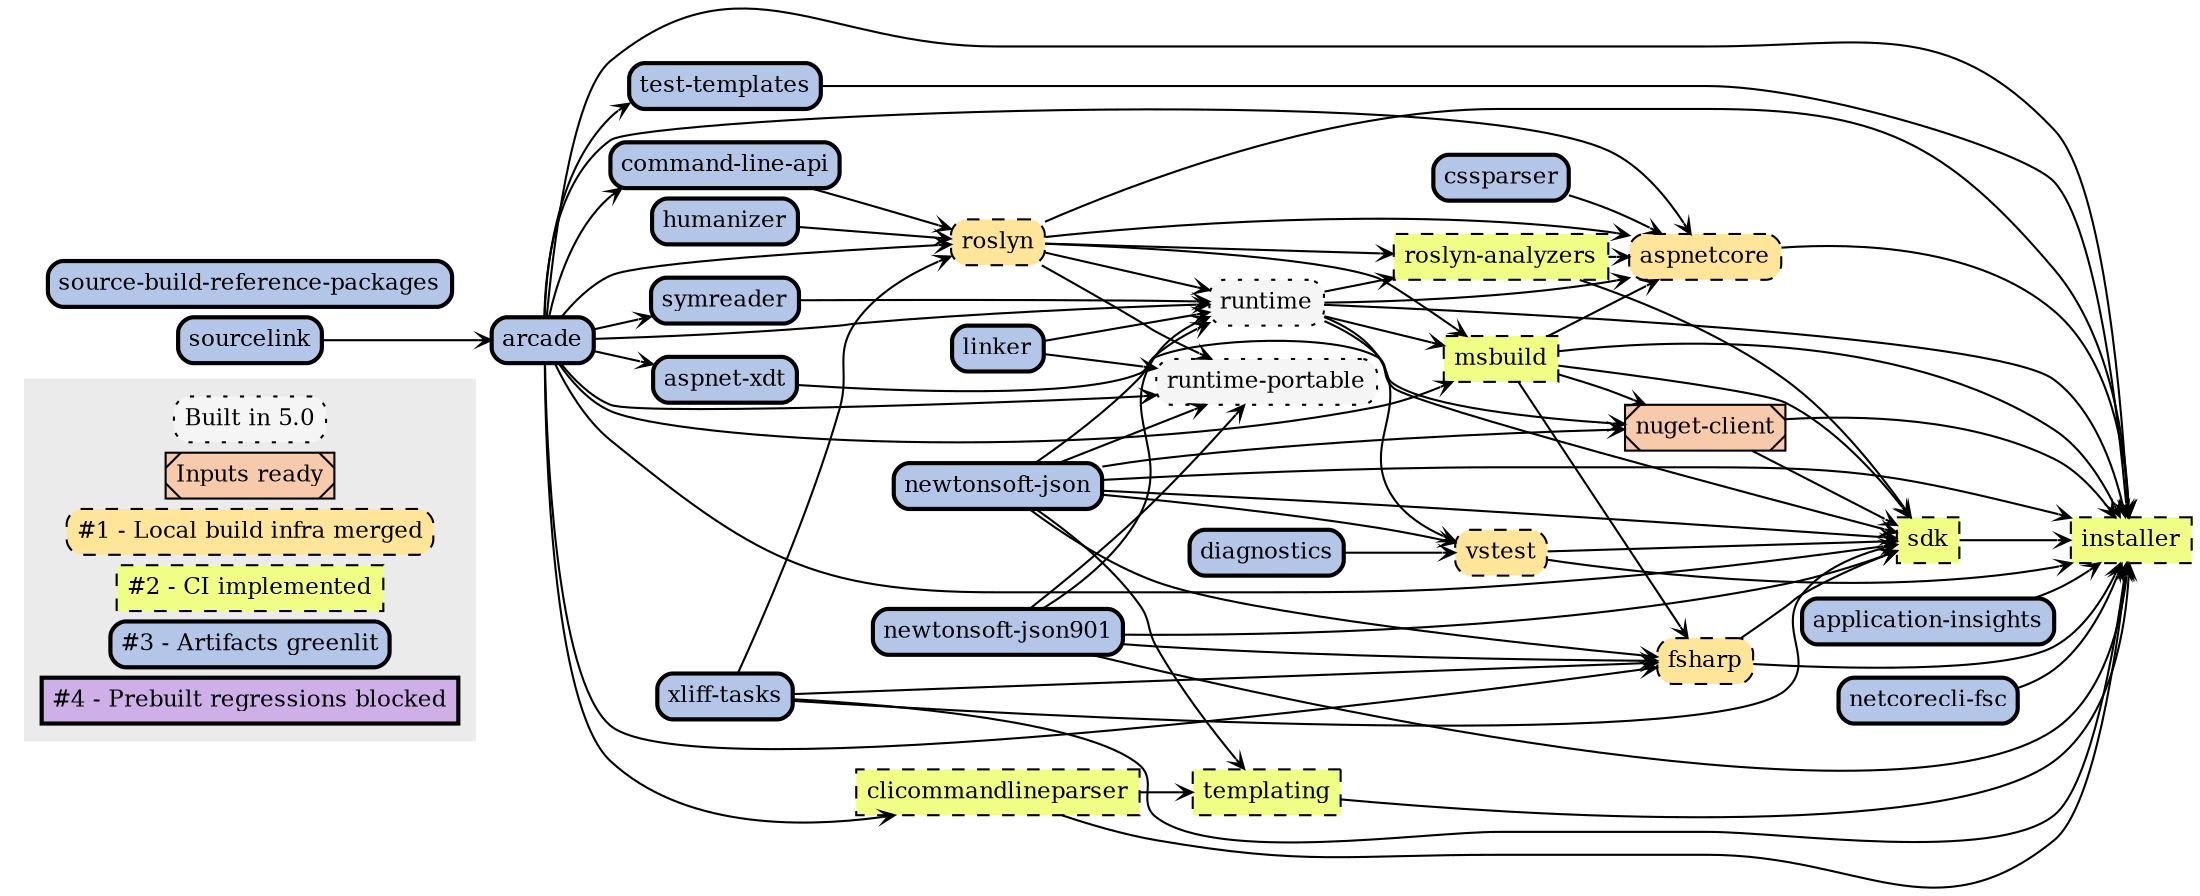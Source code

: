 // dot.exe implementation-plan-graph.dot -Tsvg -o implementation-plan-graph.svg

digraph {
node[
  shape=rect
  width=0 height=0 margin=0.07
  style=filled
  fontsize=11]
edge[
  penwidth=1
  arrowsize=0.6
  arrowhead=vee
  pencolor="#444444"]
rankdir=LR
nodesep=0.07
ranksep=0.08

node [fillcolor="#F5F5F5",style="dotted,filled,rounded",tooltip="Built"]
"pre0"[label="Built in 5.0"]
"runtime-portable"
"runtime"

node [fillcolor="#F7CAAC",style="filled,diagonals",tooltip="Inputs ready"]
"pre1"[label="Inputs ready"]
"nuget-client"

node [fillcolor="#FFE599",style="dashed,filled,rounded",tooltip="1"]
"s1"[label="#1 - Local build infra merged"]
"aspnetcore"
"fsharp"
"roslyn"
"vstest"

node [fillcolor="#F0FE86",style="dashed,filled",tooltip="2"]
"s2"[label="#2 - CI implemented"]
"clicommandlineparser"
"installer"
"msbuild"
"roslyn-analyzers"
"sdk"
"templating"

node [fillcolor="#B4C6E7",style="bold,filled,rounded",tooltip="3"]
"s3"[label="#3 - Artifacts greenlit"]
"application-insights"
"arcade"
"aspnet-xdt"
"command-line-api"
"cssparser"
"diagnostics"
"humanizer"
"linker"
"netcorecli-fsc"
"newtonsoft-json"
"newtonsoft-json901"
"source-build-reference-packages"
"sourcelink"
"symreader"
"test-templates"
"xliff-tasks"

node [fillcolor="#CFAFE7",style="bold,filled",tooltip="4"]
"s4"[label="#4 - Prebuilt regressions blocked"]

// Color all future nodes red. All nodes should be accounted for: red means they need a category.
node [fillcolor="#FF0000",style=filled]

subgraph clusterLegend {
  style=filled
  color="#ebebeb"
  "pre0" "pre1" "s1" "s2" "s3" "s4"
}

// Remaining text created by generate-graphviz.proj based on repos/*.proj:
"sourcelink" -> "arcade"
"arcade" -> "aspnet-xdt"
"arcade" -> "aspnetcore"
"cssparser" -> "aspnetcore"
"runtime" -> "aspnetcore"
"msbuild" -> "aspnetcore"
"roslyn" -> "aspnetcore"
"roslyn-analyzers" -> "aspnetcore"
"arcade" -> "clicommandlineparser"
"arcade" -> "command-line-api"
"arcade" -> "fsharp"
"msbuild" -> "fsharp"
"newtonsoft-json901" -> "fsharp"
"newtonsoft-json" -> "fsharp"
"xliff-tasks" -> "fsharp"
"application-insights" -> "installer"
"arcade" -> "installer"
"aspnetcore" -> "installer"
"clicommandlineparser" -> "installer"
"fsharp" -> "installer"
"msbuild" -> "installer"
"netcorecli-fsc" -> "installer"
"newtonsoft-json" -> "installer"
"newtonsoft-json901" -> "installer"
"nuget-client" -> "installer"
"roslyn" -> "installer"
"runtime" -> "installer"
"sdk" -> "installer"
"templating" -> "installer"
"test-templates" -> "installer"
"vstest" -> "installer"
"xliff-tasks" -> "installer"
"arcade" -> "msbuild"
"runtime" -> "msbuild"
"roslyn" -> "msbuild"
"newtonsoft-json" -> "nuget-client"
"msbuild" -> "nuget-client"
"aspnet-xdt" -> "nuget-client"
"runtime" -> "roslyn-analyzers"
"roslyn" -> "roslyn-analyzers"
"arcade" -> "roslyn"
"command-line-api" -> "roslyn"
"humanizer" -> "roslyn"
"xliff-tasks" -> "roslyn"
"arcade" -> "runtime-portable"
"linker" -> "runtime-portable"
"newtonsoft-json" -> "runtime-portable"
"newtonsoft-json901" -> "runtime-portable"
"roslyn" -> "runtime-portable"
"arcade" -> "runtime"
"symreader" -> "runtime"
"linker" -> "runtime"
"newtonsoft-json" -> "runtime"
"newtonsoft-json901" -> "runtime"
"roslyn" -> "runtime"
"arcade" -> "sdk"
"xliff-tasks" -> "sdk"
"runtime" -> "sdk"
"msbuild" -> "sdk"
"newtonsoft-json" -> "sdk"
"newtonsoft-json901" -> "sdk"
"nuget-client" -> "sdk"
"roslyn-analyzers" -> "sdk"
"vstest" -> "sdk"
"fsharp" -> "sdk"
"arcade" -> "symreader"
"clicommandlineparser" -> "templating"
"newtonsoft-json" -> "templating"
"arcade" -> "test-templates"
"diagnostics" -> "vstest"
"runtime" -> "vstest"
"newtonsoft-json" -> "vstest"
}
